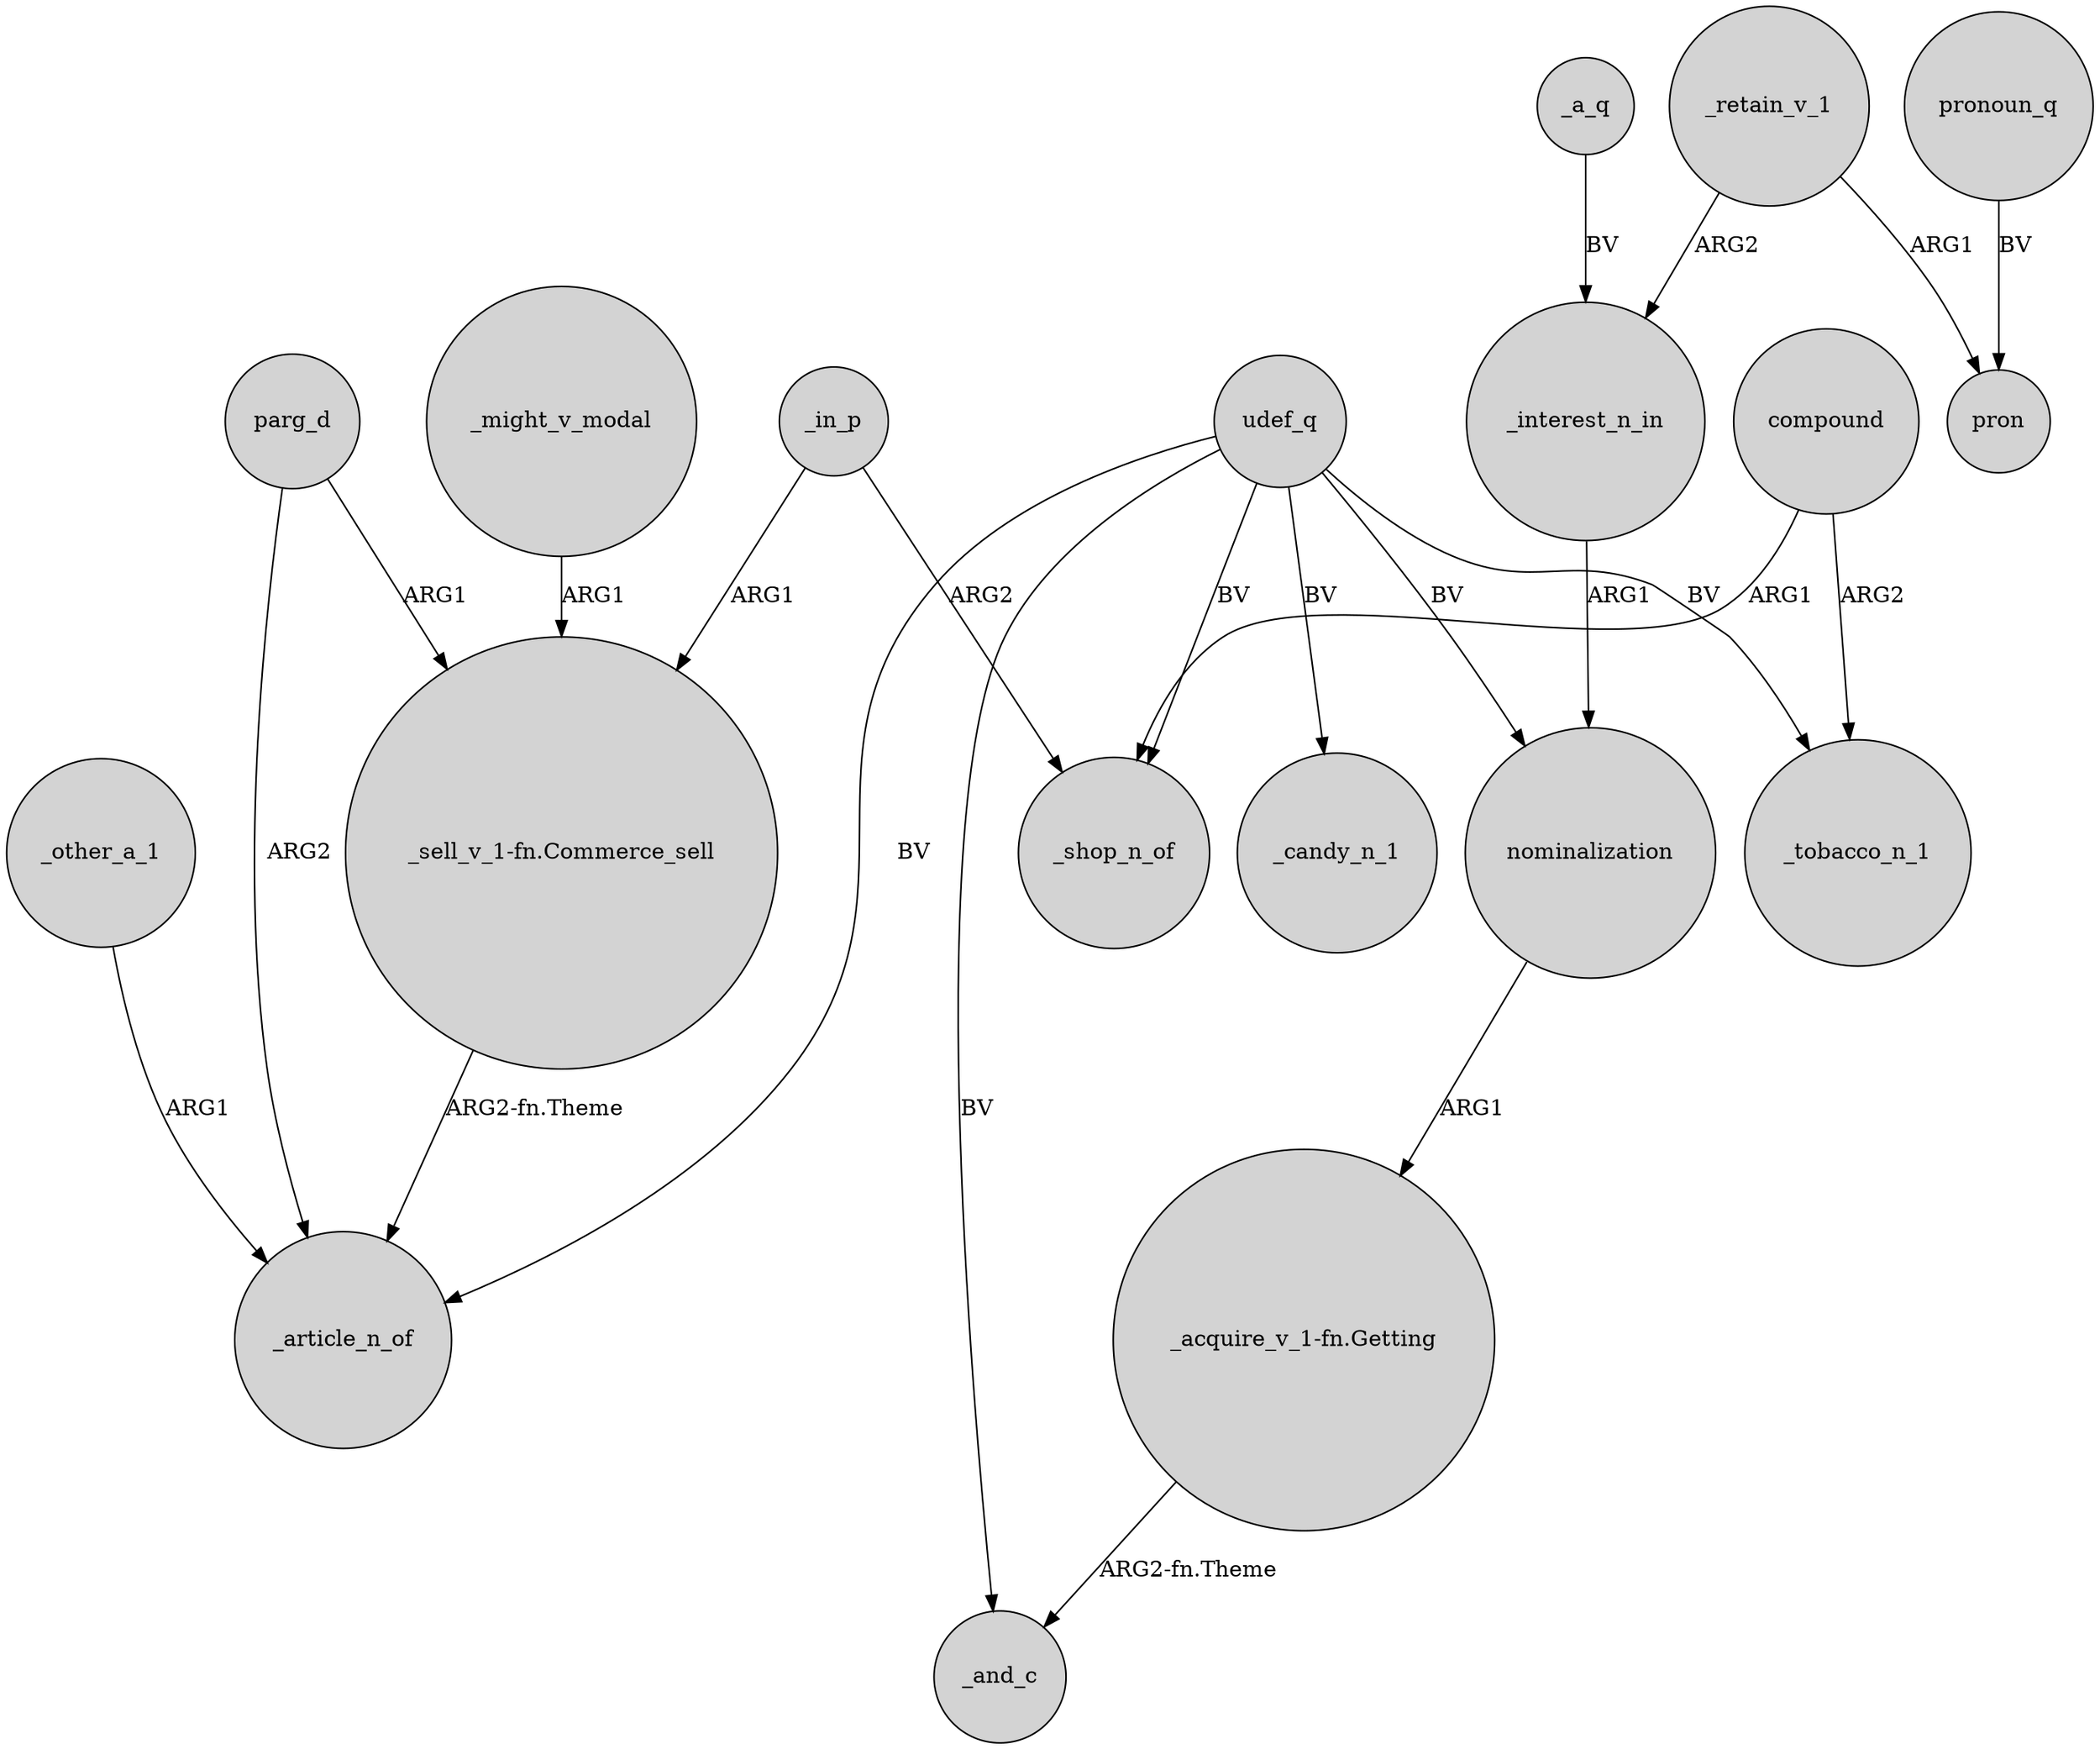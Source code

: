 digraph {
	node [shape=circle style=filled]
	_a_q -> _interest_n_in [label=BV]
	parg_d -> _article_n_of [label=ARG2]
	compound -> _tobacco_n_1 [label=ARG2]
	_interest_n_in -> nominalization [label=ARG1]
	compound -> _shop_n_of [label=ARG1]
	parg_d -> "_sell_v_1-fn.Commerce_sell" [label=ARG1]
	nominalization -> "_acquire_v_1-fn.Getting" [label=ARG1]
	_other_a_1 -> _article_n_of [label=ARG1]
	pronoun_q -> pron [label=BV]
	udef_q -> _shop_n_of [label=BV]
	_might_v_modal -> "_sell_v_1-fn.Commerce_sell" [label=ARG1]
	_in_p -> "_sell_v_1-fn.Commerce_sell" [label=ARG1]
	udef_q -> _candy_n_1 [label=BV]
	"_sell_v_1-fn.Commerce_sell" -> _article_n_of [label="ARG2-fn.Theme"]
	udef_q -> nominalization [label=BV]
	udef_q -> _article_n_of [label=BV]
	"_acquire_v_1-fn.Getting" -> _and_c [label="ARG2-fn.Theme"]
	udef_q -> _tobacco_n_1 [label=BV]
	_in_p -> _shop_n_of [label=ARG2]
	_retain_v_1 -> _interest_n_in [label=ARG2]
	_retain_v_1 -> pron [label=ARG1]
	udef_q -> _and_c [label=BV]
}

